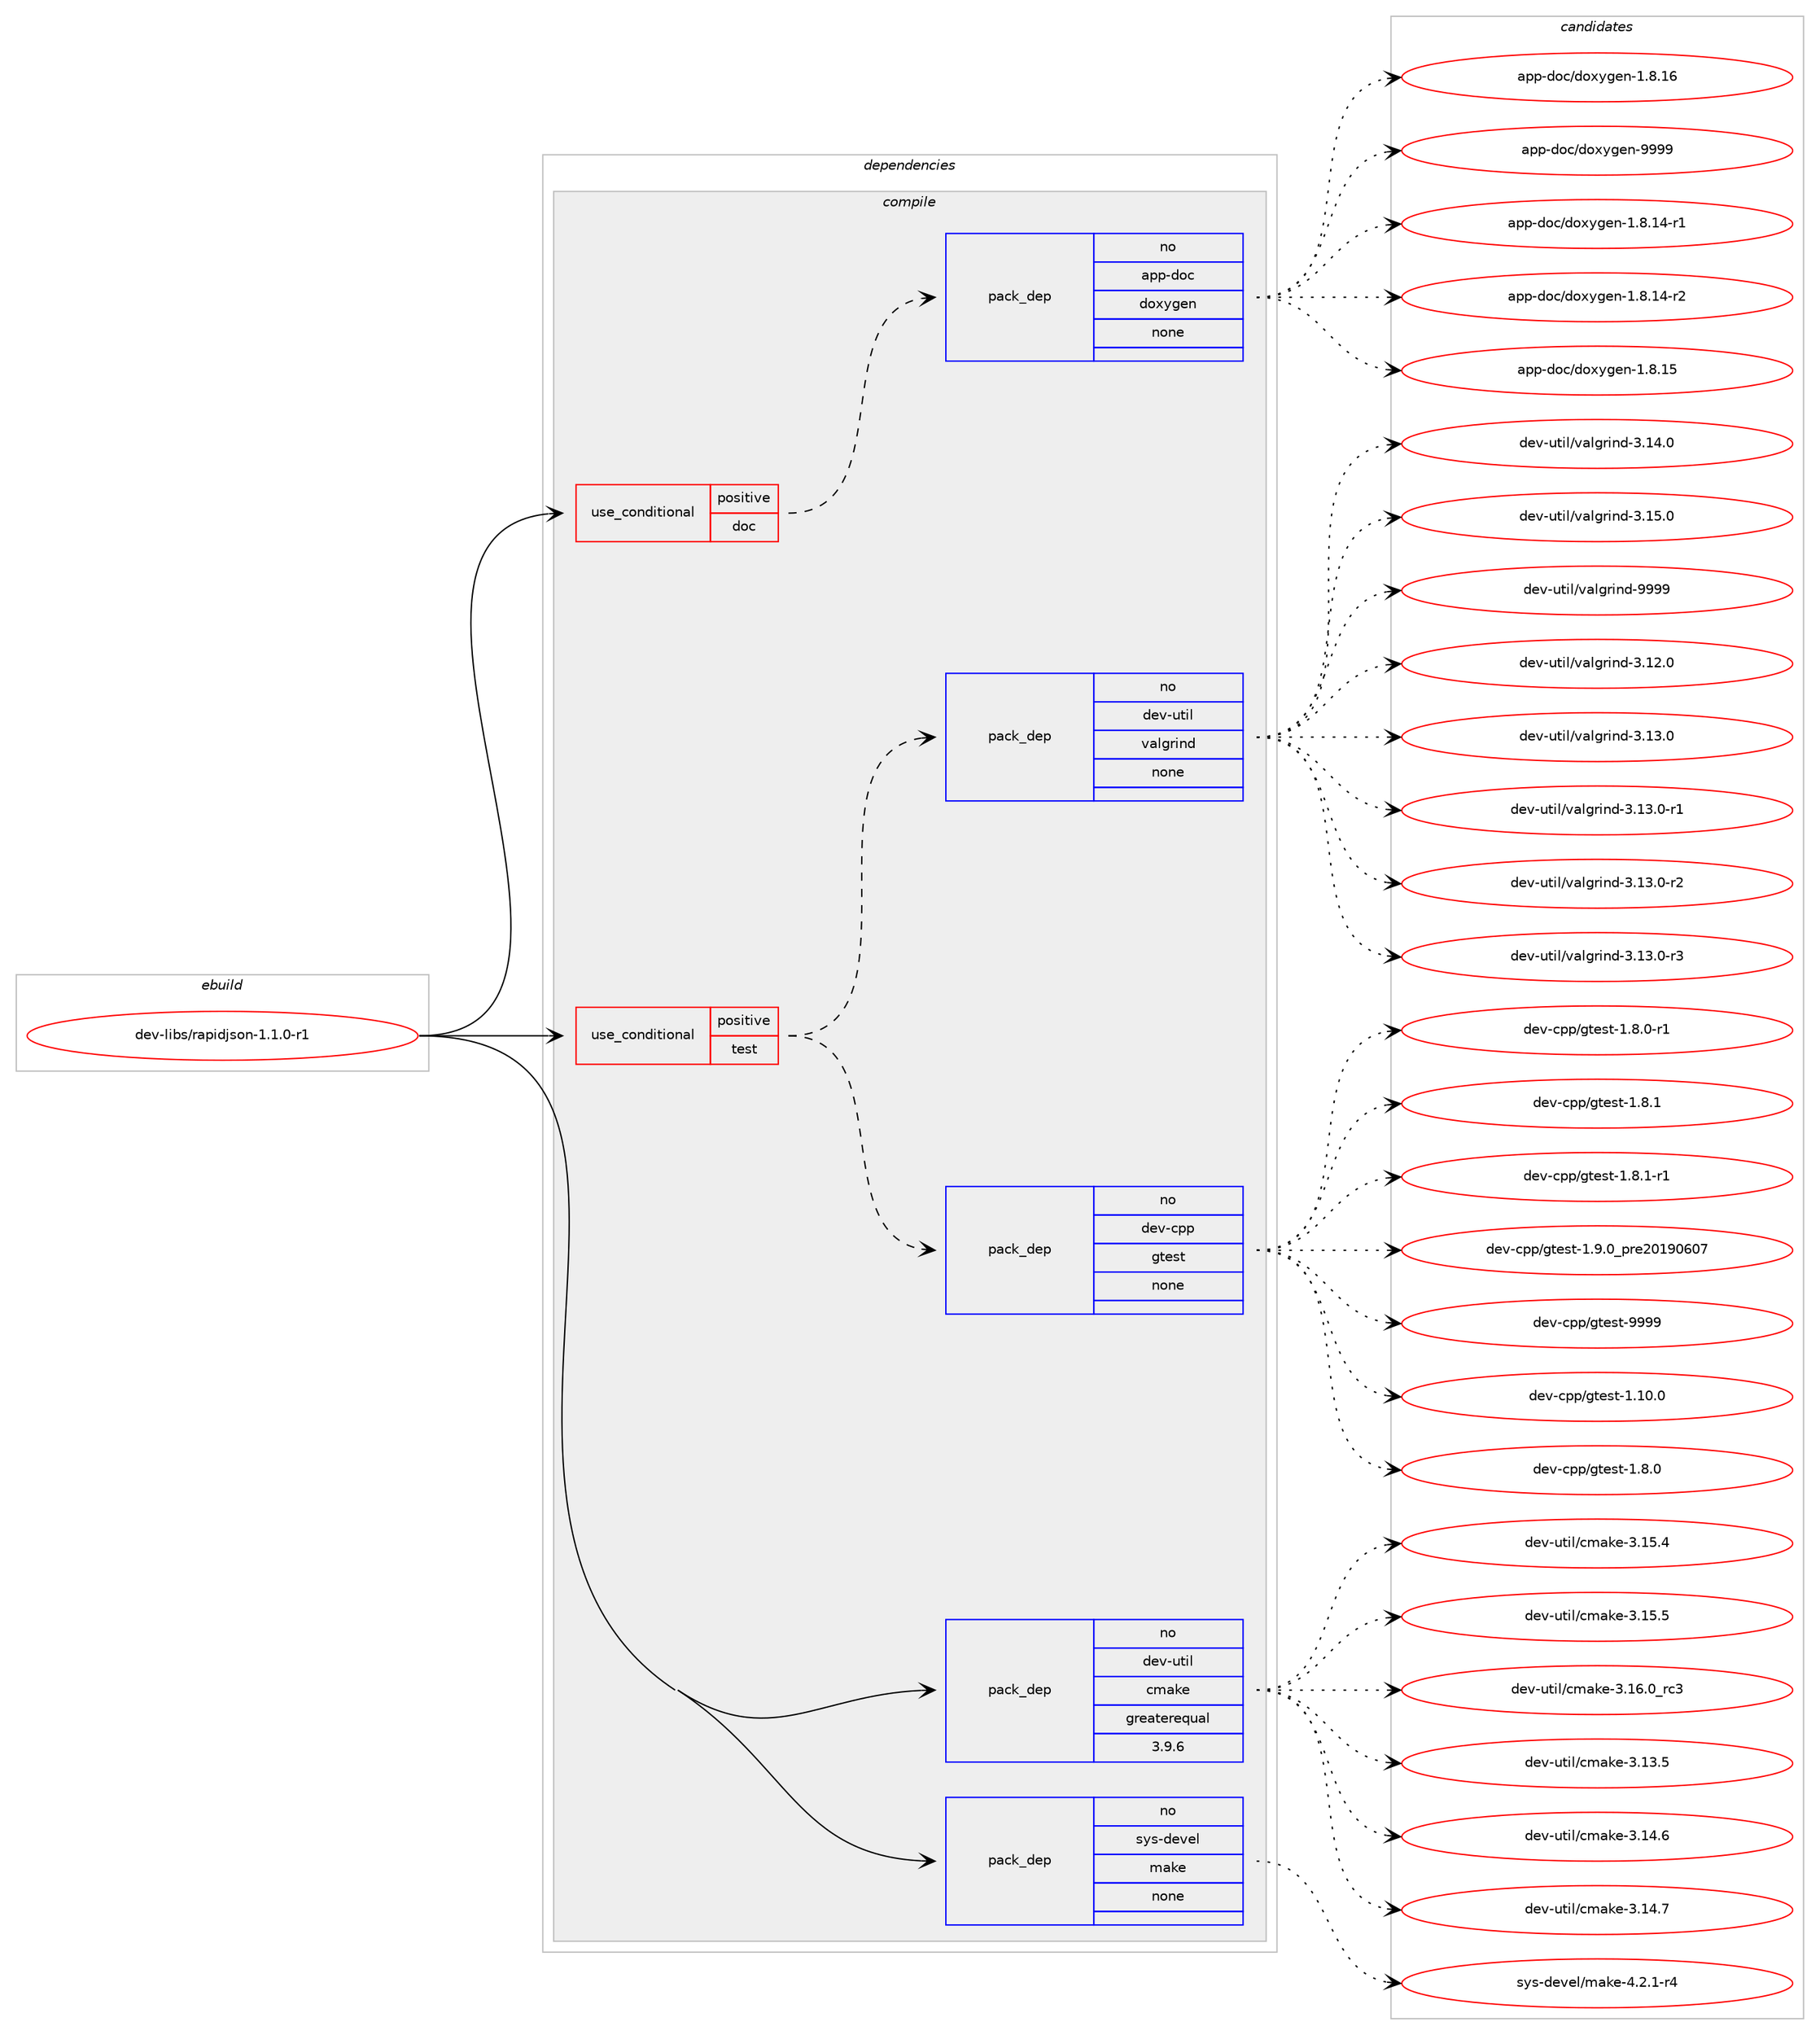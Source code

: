 digraph prolog {

# *************
# Graph options
# *************

newrank=true;
concentrate=true;
compound=true;
graph [rankdir=LR,fontname=Helvetica,fontsize=10,ranksep=1.5];#, ranksep=2.5, nodesep=0.2];
edge  [arrowhead=vee];
node  [fontname=Helvetica,fontsize=10];

# **********
# The ebuild
# **********

subgraph cluster_leftcol {
color=gray;
rank=same;
label=<<i>ebuild</i>>;
id [label="dev-libs/rapidjson-1.1.0-r1", color=red, width=4, href="../dev-libs/rapidjson-1.1.0-r1.svg"];
}

# ****************
# The dependencies
# ****************

subgraph cluster_midcol {
color=gray;
label=<<i>dependencies</i>>;
subgraph cluster_compile {
fillcolor="#eeeeee";
style=filled;
label=<<i>compile</i>>;
subgraph cond132465 {
dependency568562 [label=<<TABLE BORDER="0" CELLBORDER="1" CELLSPACING="0" CELLPADDING="4"><TR><TD ROWSPAN="3" CELLPADDING="10">use_conditional</TD></TR><TR><TD>positive</TD></TR><TR><TD>doc</TD></TR></TABLE>>, shape=none, color=red];
subgraph pack424525 {
dependency568563 [label=<<TABLE BORDER="0" CELLBORDER="1" CELLSPACING="0" CELLPADDING="4" WIDTH="220"><TR><TD ROWSPAN="6" CELLPADDING="30">pack_dep</TD></TR><TR><TD WIDTH="110">no</TD></TR><TR><TD>app-doc</TD></TR><TR><TD>doxygen</TD></TR><TR><TD>none</TD></TR><TR><TD></TD></TR></TABLE>>, shape=none, color=blue];
}
dependency568562:e -> dependency568563:w [weight=20,style="dashed",arrowhead="vee"];
}
id:e -> dependency568562:w [weight=20,style="solid",arrowhead="vee"];
subgraph cond132466 {
dependency568564 [label=<<TABLE BORDER="0" CELLBORDER="1" CELLSPACING="0" CELLPADDING="4"><TR><TD ROWSPAN="3" CELLPADDING="10">use_conditional</TD></TR><TR><TD>positive</TD></TR><TR><TD>test</TD></TR></TABLE>>, shape=none, color=red];
subgraph pack424526 {
dependency568565 [label=<<TABLE BORDER="0" CELLBORDER="1" CELLSPACING="0" CELLPADDING="4" WIDTH="220"><TR><TD ROWSPAN="6" CELLPADDING="30">pack_dep</TD></TR><TR><TD WIDTH="110">no</TD></TR><TR><TD>dev-cpp</TD></TR><TR><TD>gtest</TD></TR><TR><TD>none</TD></TR><TR><TD></TD></TR></TABLE>>, shape=none, color=blue];
}
dependency568564:e -> dependency568565:w [weight=20,style="dashed",arrowhead="vee"];
subgraph pack424527 {
dependency568566 [label=<<TABLE BORDER="0" CELLBORDER="1" CELLSPACING="0" CELLPADDING="4" WIDTH="220"><TR><TD ROWSPAN="6" CELLPADDING="30">pack_dep</TD></TR><TR><TD WIDTH="110">no</TD></TR><TR><TD>dev-util</TD></TR><TR><TD>valgrind</TD></TR><TR><TD>none</TD></TR><TR><TD></TD></TR></TABLE>>, shape=none, color=blue];
}
dependency568564:e -> dependency568566:w [weight=20,style="dashed",arrowhead="vee"];
}
id:e -> dependency568564:w [weight=20,style="solid",arrowhead="vee"];
subgraph pack424528 {
dependency568567 [label=<<TABLE BORDER="0" CELLBORDER="1" CELLSPACING="0" CELLPADDING="4" WIDTH="220"><TR><TD ROWSPAN="6" CELLPADDING="30">pack_dep</TD></TR><TR><TD WIDTH="110">no</TD></TR><TR><TD>dev-util</TD></TR><TR><TD>cmake</TD></TR><TR><TD>greaterequal</TD></TR><TR><TD>3.9.6</TD></TR></TABLE>>, shape=none, color=blue];
}
id:e -> dependency568567:w [weight=20,style="solid",arrowhead="vee"];
subgraph pack424529 {
dependency568568 [label=<<TABLE BORDER="0" CELLBORDER="1" CELLSPACING="0" CELLPADDING="4" WIDTH="220"><TR><TD ROWSPAN="6" CELLPADDING="30">pack_dep</TD></TR><TR><TD WIDTH="110">no</TD></TR><TR><TD>sys-devel</TD></TR><TR><TD>make</TD></TR><TR><TD>none</TD></TR><TR><TD></TD></TR></TABLE>>, shape=none, color=blue];
}
id:e -> dependency568568:w [weight=20,style="solid",arrowhead="vee"];
}
subgraph cluster_compileandrun {
fillcolor="#eeeeee";
style=filled;
label=<<i>compile and run</i>>;
}
subgraph cluster_run {
fillcolor="#eeeeee";
style=filled;
label=<<i>run</i>>;
}
}

# **************
# The candidates
# **************

subgraph cluster_choices {
rank=same;
color=gray;
label=<<i>candidates</i>>;

subgraph choice424525 {
color=black;
nodesep=1;
choice97112112451001119947100111120121103101110454946564649524511449 [label="app-doc/doxygen-1.8.14-r1", color=red, width=4,href="../app-doc/doxygen-1.8.14-r1.svg"];
choice97112112451001119947100111120121103101110454946564649524511450 [label="app-doc/doxygen-1.8.14-r2", color=red, width=4,href="../app-doc/doxygen-1.8.14-r2.svg"];
choice9711211245100111994710011112012110310111045494656464953 [label="app-doc/doxygen-1.8.15", color=red, width=4,href="../app-doc/doxygen-1.8.15.svg"];
choice9711211245100111994710011112012110310111045494656464954 [label="app-doc/doxygen-1.8.16", color=red, width=4,href="../app-doc/doxygen-1.8.16.svg"];
choice971121124510011199471001111201211031011104557575757 [label="app-doc/doxygen-9999", color=red, width=4,href="../app-doc/doxygen-9999.svg"];
dependency568563:e -> choice97112112451001119947100111120121103101110454946564649524511449:w [style=dotted,weight="100"];
dependency568563:e -> choice97112112451001119947100111120121103101110454946564649524511450:w [style=dotted,weight="100"];
dependency568563:e -> choice9711211245100111994710011112012110310111045494656464953:w [style=dotted,weight="100"];
dependency568563:e -> choice9711211245100111994710011112012110310111045494656464954:w [style=dotted,weight="100"];
dependency568563:e -> choice971121124510011199471001111201211031011104557575757:w [style=dotted,weight="100"];
}
subgraph choice424526 {
color=black;
nodesep=1;
choice10010111845991121124710311610111511645494649484648 [label="dev-cpp/gtest-1.10.0", color=red, width=4,href="../dev-cpp/gtest-1.10.0.svg"];
choice100101118459911211247103116101115116454946564648 [label="dev-cpp/gtest-1.8.0", color=red, width=4,href="../dev-cpp/gtest-1.8.0.svg"];
choice1001011184599112112471031161011151164549465646484511449 [label="dev-cpp/gtest-1.8.0-r1", color=red, width=4,href="../dev-cpp/gtest-1.8.0-r1.svg"];
choice100101118459911211247103116101115116454946564649 [label="dev-cpp/gtest-1.8.1", color=red, width=4,href="../dev-cpp/gtest-1.8.1.svg"];
choice1001011184599112112471031161011151164549465646494511449 [label="dev-cpp/gtest-1.8.1-r1", color=red, width=4,href="../dev-cpp/gtest-1.8.1-r1.svg"];
choice100101118459911211247103116101115116454946574648951121141015048495748544855 [label="dev-cpp/gtest-1.9.0_pre20190607", color=red, width=4,href="../dev-cpp/gtest-1.9.0_pre20190607.svg"];
choice1001011184599112112471031161011151164557575757 [label="dev-cpp/gtest-9999", color=red, width=4,href="../dev-cpp/gtest-9999.svg"];
dependency568565:e -> choice10010111845991121124710311610111511645494649484648:w [style=dotted,weight="100"];
dependency568565:e -> choice100101118459911211247103116101115116454946564648:w [style=dotted,weight="100"];
dependency568565:e -> choice1001011184599112112471031161011151164549465646484511449:w [style=dotted,weight="100"];
dependency568565:e -> choice100101118459911211247103116101115116454946564649:w [style=dotted,weight="100"];
dependency568565:e -> choice1001011184599112112471031161011151164549465646494511449:w [style=dotted,weight="100"];
dependency568565:e -> choice100101118459911211247103116101115116454946574648951121141015048495748544855:w [style=dotted,weight="100"];
dependency568565:e -> choice1001011184599112112471031161011151164557575757:w [style=dotted,weight="100"];
}
subgraph choice424527 {
color=black;
nodesep=1;
choice10010111845117116105108471189710810311410511010045514649504648 [label="dev-util/valgrind-3.12.0", color=red, width=4,href="../dev-util/valgrind-3.12.0.svg"];
choice10010111845117116105108471189710810311410511010045514649514648 [label="dev-util/valgrind-3.13.0", color=red, width=4,href="../dev-util/valgrind-3.13.0.svg"];
choice100101118451171161051084711897108103114105110100455146495146484511449 [label="dev-util/valgrind-3.13.0-r1", color=red, width=4,href="../dev-util/valgrind-3.13.0-r1.svg"];
choice100101118451171161051084711897108103114105110100455146495146484511450 [label="dev-util/valgrind-3.13.0-r2", color=red, width=4,href="../dev-util/valgrind-3.13.0-r2.svg"];
choice100101118451171161051084711897108103114105110100455146495146484511451 [label="dev-util/valgrind-3.13.0-r3", color=red, width=4,href="../dev-util/valgrind-3.13.0-r3.svg"];
choice10010111845117116105108471189710810311410511010045514649524648 [label="dev-util/valgrind-3.14.0", color=red, width=4,href="../dev-util/valgrind-3.14.0.svg"];
choice10010111845117116105108471189710810311410511010045514649534648 [label="dev-util/valgrind-3.15.0", color=red, width=4,href="../dev-util/valgrind-3.15.0.svg"];
choice1001011184511711610510847118971081031141051101004557575757 [label="dev-util/valgrind-9999", color=red, width=4,href="../dev-util/valgrind-9999.svg"];
dependency568566:e -> choice10010111845117116105108471189710810311410511010045514649504648:w [style=dotted,weight="100"];
dependency568566:e -> choice10010111845117116105108471189710810311410511010045514649514648:w [style=dotted,weight="100"];
dependency568566:e -> choice100101118451171161051084711897108103114105110100455146495146484511449:w [style=dotted,weight="100"];
dependency568566:e -> choice100101118451171161051084711897108103114105110100455146495146484511450:w [style=dotted,weight="100"];
dependency568566:e -> choice100101118451171161051084711897108103114105110100455146495146484511451:w [style=dotted,weight="100"];
dependency568566:e -> choice10010111845117116105108471189710810311410511010045514649524648:w [style=dotted,weight="100"];
dependency568566:e -> choice10010111845117116105108471189710810311410511010045514649534648:w [style=dotted,weight="100"];
dependency568566:e -> choice1001011184511711610510847118971081031141051101004557575757:w [style=dotted,weight="100"];
}
subgraph choice424528 {
color=black;
nodesep=1;
choice1001011184511711610510847991099710710145514649514653 [label="dev-util/cmake-3.13.5", color=red, width=4,href="../dev-util/cmake-3.13.5.svg"];
choice1001011184511711610510847991099710710145514649524654 [label="dev-util/cmake-3.14.6", color=red, width=4,href="../dev-util/cmake-3.14.6.svg"];
choice1001011184511711610510847991099710710145514649524655 [label="dev-util/cmake-3.14.7", color=red, width=4,href="../dev-util/cmake-3.14.7.svg"];
choice1001011184511711610510847991099710710145514649534652 [label="dev-util/cmake-3.15.4", color=red, width=4,href="../dev-util/cmake-3.15.4.svg"];
choice1001011184511711610510847991099710710145514649534653 [label="dev-util/cmake-3.15.5", color=red, width=4,href="../dev-util/cmake-3.15.5.svg"];
choice1001011184511711610510847991099710710145514649544648951149951 [label="dev-util/cmake-3.16.0_rc3", color=red, width=4,href="../dev-util/cmake-3.16.0_rc3.svg"];
dependency568567:e -> choice1001011184511711610510847991099710710145514649514653:w [style=dotted,weight="100"];
dependency568567:e -> choice1001011184511711610510847991099710710145514649524654:w [style=dotted,weight="100"];
dependency568567:e -> choice1001011184511711610510847991099710710145514649524655:w [style=dotted,weight="100"];
dependency568567:e -> choice1001011184511711610510847991099710710145514649534652:w [style=dotted,weight="100"];
dependency568567:e -> choice1001011184511711610510847991099710710145514649534653:w [style=dotted,weight="100"];
dependency568567:e -> choice1001011184511711610510847991099710710145514649544648951149951:w [style=dotted,weight="100"];
}
subgraph choice424529 {
color=black;
nodesep=1;
choice1151211154510010111810110847109971071014552465046494511452 [label="sys-devel/make-4.2.1-r4", color=red, width=4,href="../sys-devel/make-4.2.1-r4.svg"];
dependency568568:e -> choice1151211154510010111810110847109971071014552465046494511452:w [style=dotted,weight="100"];
}
}

}
